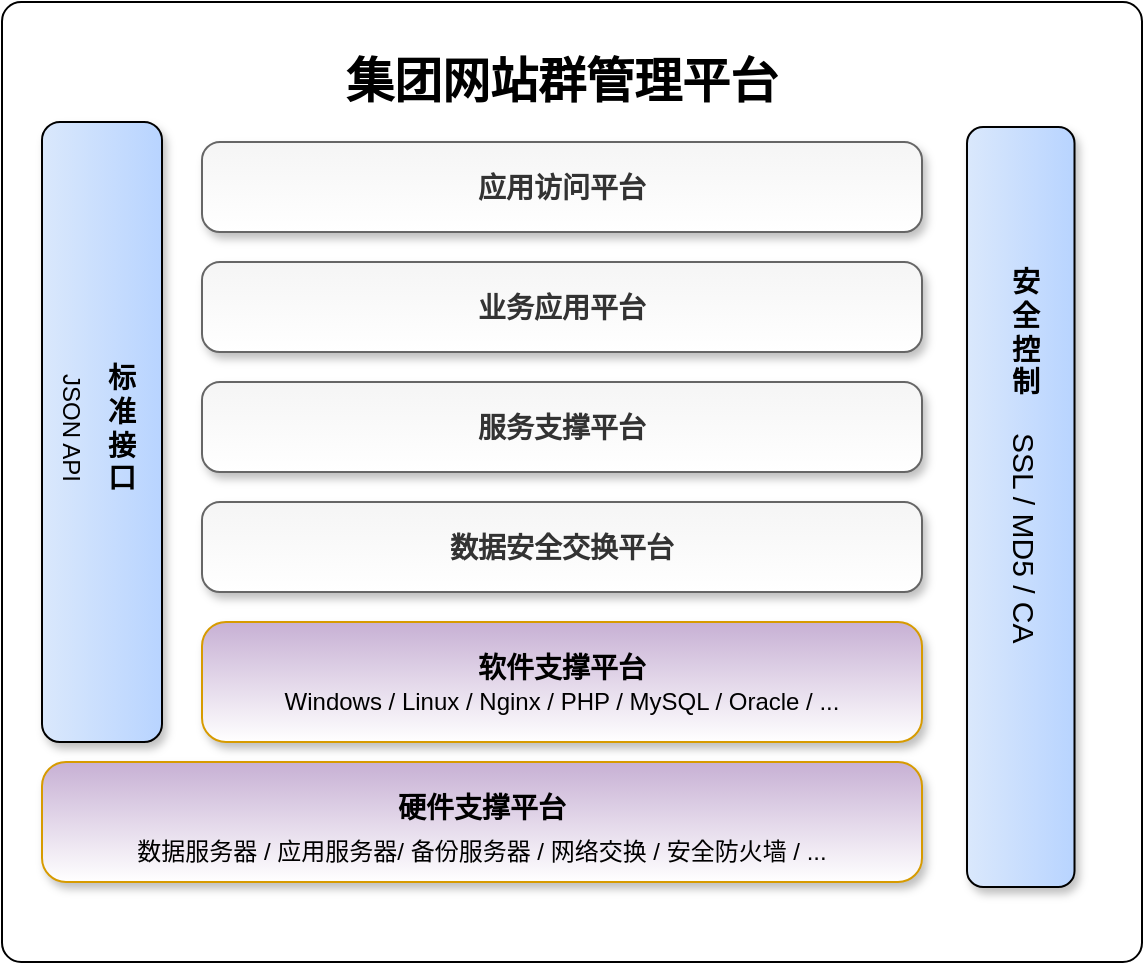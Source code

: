 <mxfile version="13.10.9" type="github">
  <diagram id="O2R6Kgm2cy7dR5QL74M0" name="第 1 页">
    <mxGraphModel dx="2066" dy="1185" grid="0" gridSize="10" guides="1" tooltips="1" connect="1" arrows="1" fold="1" page="1" pageScale="1" pageWidth="1200" pageHeight="1920" math="0" shadow="0">
      <root>
        <mxCell id="0" />
        <mxCell id="1" parent="0" />
        <mxCell id="-2sORepPlu0Ow33IyzEk-19" value="" style="rounded=1;whiteSpace=wrap;html=1;shadow=0;glass=0;labelBackgroundColor=none;sketch=0;align=center;arcSize=2;" vertex="1" parent="1">
          <mxGeometry x="240" y="230" width="570" height="480" as="geometry" />
        </mxCell>
        <mxCell id="-2sORepPlu0Ow33IyzEk-1" value="&lt;h4 style=&quot;font-size: 14px&quot;&gt;&lt;br&gt;&lt;/h4&gt;" style="rounded=1;whiteSpace=wrap;html=1;rotation=90;fillColor=#dae8fc;gradientDirection=north;shadow=1;sketch=0;glass=0;gradientColor=#B8D4FF;align=center;" vertex="1" parent="1">
          <mxGeometry x="135" y="415" width="310" height="60" as="geometry" />
        </mxCell>
        <mxCell id="-2sORepPlu0Ow33IyzEk-3" value="&lt;h4 style=&quot;font-size: 14px&quot;&gt;标&lt;br&gt;准&lt;br&gt;接&lt;br&gt;口&lt;/h4&gt;" style="text;html=1;strokeColor=none;fillColor=none;align=center;verticalAlign=middle;whiteSpace=wrap;rounded=0;shadow=1;glass=0;sketch=0;" vertex="1" parent="1">
          <mxGeometry x="290" y="397.5" width="20" height="90" as="geometry" />
        </mxCell>
        <mxCell id="-2sORepPlu0Ow33IyzEk-5" value="&lt;h4 style=&quot;font-size: 14px&quot;&gt;应用访问平台&lt;/h4&gt;" style="rounded=1;whiteSpace=wrap;html=1;rotation=0;fillColor=#f5f5f5;gradientDirection=south;shadow=1;sketch=0;glass=0;strokeColor=#666666;arcSize=20;fontColor=#333333;gradientColor=#ffffff;" vertex="1" parent="1">
          <mxGeometry x="340" y="300" width="360" height="45" as="geometry" />
        </mxCell>
        <mxCell id="-2sORepPlu0Ow33IyzEk-6" value="&lt;h4 style=&quot;font-size: 14px&quot;&gt;数据安全交换平台&lt;/h4&gt;" style="rounded=1;whiteSpace=wrap;html=1;rotation=0;fillColor=#f5f5f5;gradientDirection=south;shadow=1;sketch=0;glass=0;strokeColor=#666666;arcSize=20;fontColor=#333333;gradientColor=#ffffff;" vertex="1" parent="1">
          <mxGeometry x="340" y="480" width="360" height="45" as="geometry" />
        </mxCell>
        <mxCell id="-2sORepPlu0Ow33IyzEk-7" value="&lt;h4 style=&quot;font-size: 14px&quot;&gt;业务应用平台&lt;/h4&gt;" style="rounded=1;whiteSpace=wrap;html=1;rotation=0;fillColor=#f5f5f5;gradientDirection=south;shadow=1;sketch=0;glass=0;strokeColor=#666666;arcSize=20;fontColor=#333333;gradientColor=#ffffff;" vertex="1" parent="1">
          <mxGeometry x="340" y="360" width="360" height="45" as="geometry" />
        </mxCell>
        <mxCell id="-2sORepPlu0Ow33IyzEk-8" value="&lt;h4 style=&quot;font-size: 14px&quot;&gt;服务支撑平台&lt;/h4&gt;" style="rounded=1;whiteSpace=wrap;html=1;rotation=0;fillColor=#f5f5f5;gradientDirection=south;shadow=1;sketch=0;glass=0;strokeColor=#666666;arcSize=20;fontColor=#333333;gradientColor=#ffffff;" vertex="1" parent="1">
          <mxGeometry x="340" y="420" width="360" height="45" as="geometry" />
        </mxCell>
        <mxCell id="-2sORepPlu0Ow33IyzEk-9" value="&lt;p style=&quot;font-size: 14px&quot;&gt;&lt;br&gt;&lt;/p&gt;" style="rounded=1;whiteSpace=wrap;html=1;rotation=90;fillColor=#dae8fc;gradientDirection=north;shadow=1;sketch=0;glass=0;gradientColor=#B8D4FF;align=center;" vertex="1" parent="1">
          <mxGeometry x="559.38" y="455.63" width="380" height="53.75" as="geometry" />
        </mxCell>
        <mxCell id="-2sORepPlu0Ow33IyzEk-10" value="&lt;h4 style=&quot;font-size: 14px&quot;&gt;安全控制&lt;/h4&gt;" style="text;html=1;strokeColor=none;fillColor=none;align=center;verticalAlign=middle;whiteSpace=wrap;rounded=0;shadow=1;glass=0;sketch=0;" vertex="1" parent="1">
          <mxGeometry x="741.88" y="350" width="20" height="90" as="geometry" />
        </mxCell>
        <mxCell id="-2sORepPlu0Ow33IyzEk-12" value="&lt;font style=&quot;font-size: 15px&quot;&gt;SSL / MD5 / CA&lt;/font&gt;" style="text;html=1;align=center;verticalAlign=middle;resizable=0;points=[];autosize=1;fontColor=#000000;rotation=90;spacing=2;spacingTop=0;spacingBottom=0;horizontal=1;" vertex="1" parent="1">
          <mxGeometry x="691.88" y="487.5" width="120" height="20" as="geometry" />
        </mxCell>
        <mxCell id="-2sORepPlu0Ow33IyzEk-13" value="JSON API" style="text;html=1;align=center;verticalAlign=middle;resizable=0;points=[];autosize=1;fontColor=#000000;rotation=90;" vertex="1" parent="1">
          <mxGeometry x="240" y="432.5" width="70" height="20" as="geometry" />
        </mxCell>
        <mxCell id="-2sORepPlu0Ow33IyzEk-14" value="&lt;h4 style=&quot;font-size: 14px&quot;&gt;软件支撑平台&lt;/h4&gt;&lt;div&gt;&lt;br&gt;&lt;/div&gt;" style="rounded=1;whiteSpace=wrap;html=1;rotation=0;gradientDirection=south;shadow=1;sketch=0;glass=0;strokeColor=#d79b00;arcSize=20;gradientColor=#ffffff;fillColor=#C7B0D4;" vertex="1" parent="1">
          <mxGeometry x="340" y="540" width="360" height="60" as="geometry" />
        </mxCell>
        <mxCell id="-2sORepPlu0Ow33IyzEk-15" value="Windows / Linux / Nginx / PHP / MySQL / Oracle / ..." style="text;html=1;strokeColor=none;fillColor=none;align=center;verticalAlign=middle;whiteSpace=wrap;rounded=0;shadow=0;glass=0;labelBackgroundColor=none;sketch=0;fontColor=#000000;" vertex="1" parent="1">
          <mxGeometry x="375" y="570" width="290" height="20" as="geometry" />
        </mxCell>
        <mxCell id="-2sORepPlu0Ow33IyzEk-16" value="&lt;h4 style=&quot;font-size: 14px&quot;&gt;硬件支撑平台&lt;/h4&gt;&lt;div&gt;&lt;br&gt;&lt;/div&gt;" style="rounded=1;whiteSpace=wrap;html=1;rotation=0;gradientDirection=south;shadow=1;sketch=0;glass=0;strokeColor=#d79b00;arcSize=20;gradientColor=#ffffff;fillColor=#C7B0D4;" vertex="1" parent="1">
          <mxGeometry x="260" y="610" width="440" height="60" as="geometry" />
        </mxCell>
        <mxCell id="-2sORepPlu0Ow33IyzEk-17" value="数据服务器 / 应用服务器/ 备份服务器 / 网络交换 / 安全防火墙 / ..." style="text;html=1;strokeColor=none;fillColor=none;align=center;verticalAlign=middle;whiteSpace=wrap;rounded=0;shadow=0;glass=0;labelBackgroundColor=none;sketch=0;fontColor=#000000;" vertex="1" parent="1">
          <mxGeometry x="295" y="650" width="370" height="10" as="geometry" />
        </mxCell>
        <mxCell id="-2sORepPlu0Ow33IyzEk-18" value="&lt;h1&gt;集团网站群管理平台&lt;/h1&gt;" style="text;html=1;strokeColor=none;fillColor=none;spacing=5;spacingTop=-20;whiteSpace=wrap;overflow=hidden;rounded=0;shadow=0;glass=0;labelBackgroundColor=none;sketch=0;fontColor=#000000;align=center;" vertex="1" parent="1">
          <mxGeometry x="401.25" y="250" width="237.5" height="40" as="geometry" />
        </mxCell>
      </root>
    </mxGraphModel>
  </diagram>
</mxfile>
